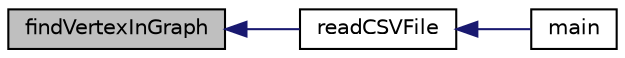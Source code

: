 digraph "findVertexInGraph"
{
  edge [fontname="Helvetica",fontsize="10",labelfontname="Helvetica",labelfontsize="10"];
  node [fontname="Helvetica",fontsize="10",shape=record];
  rankdir="LR";
  Node12 [label="findVertexInGraph",height=0.2,width=0.4,color="black", fillcolor="grey75", style="filled", fontcolor="black"];
  Node12 -> Node13 [dir="back",color="midnightblue",fontsize="10",style="solid",fontname="Helvetica"];
  Node13 [label="readCSVFile",height=0.2,width=0.4,color="black", fillcolor="white", style="filled",URL="$_cycles_in_the_graph_8h.html#a343eb0272c961fbb4077ebf2152f0d48"];
  Node13 -> Node14 [dir="back",color="midnightblue",fontsize="10",style="solid",fontname="Helvetica"];
  Node14 [label="main",height=0.2,width=0.4,color="black", fillcolor="white", style="filled",URL="$_cycles_in_the_graph_8cpp.html#a0ddf1224851353fc92bfbff6f499fa97"];
}
